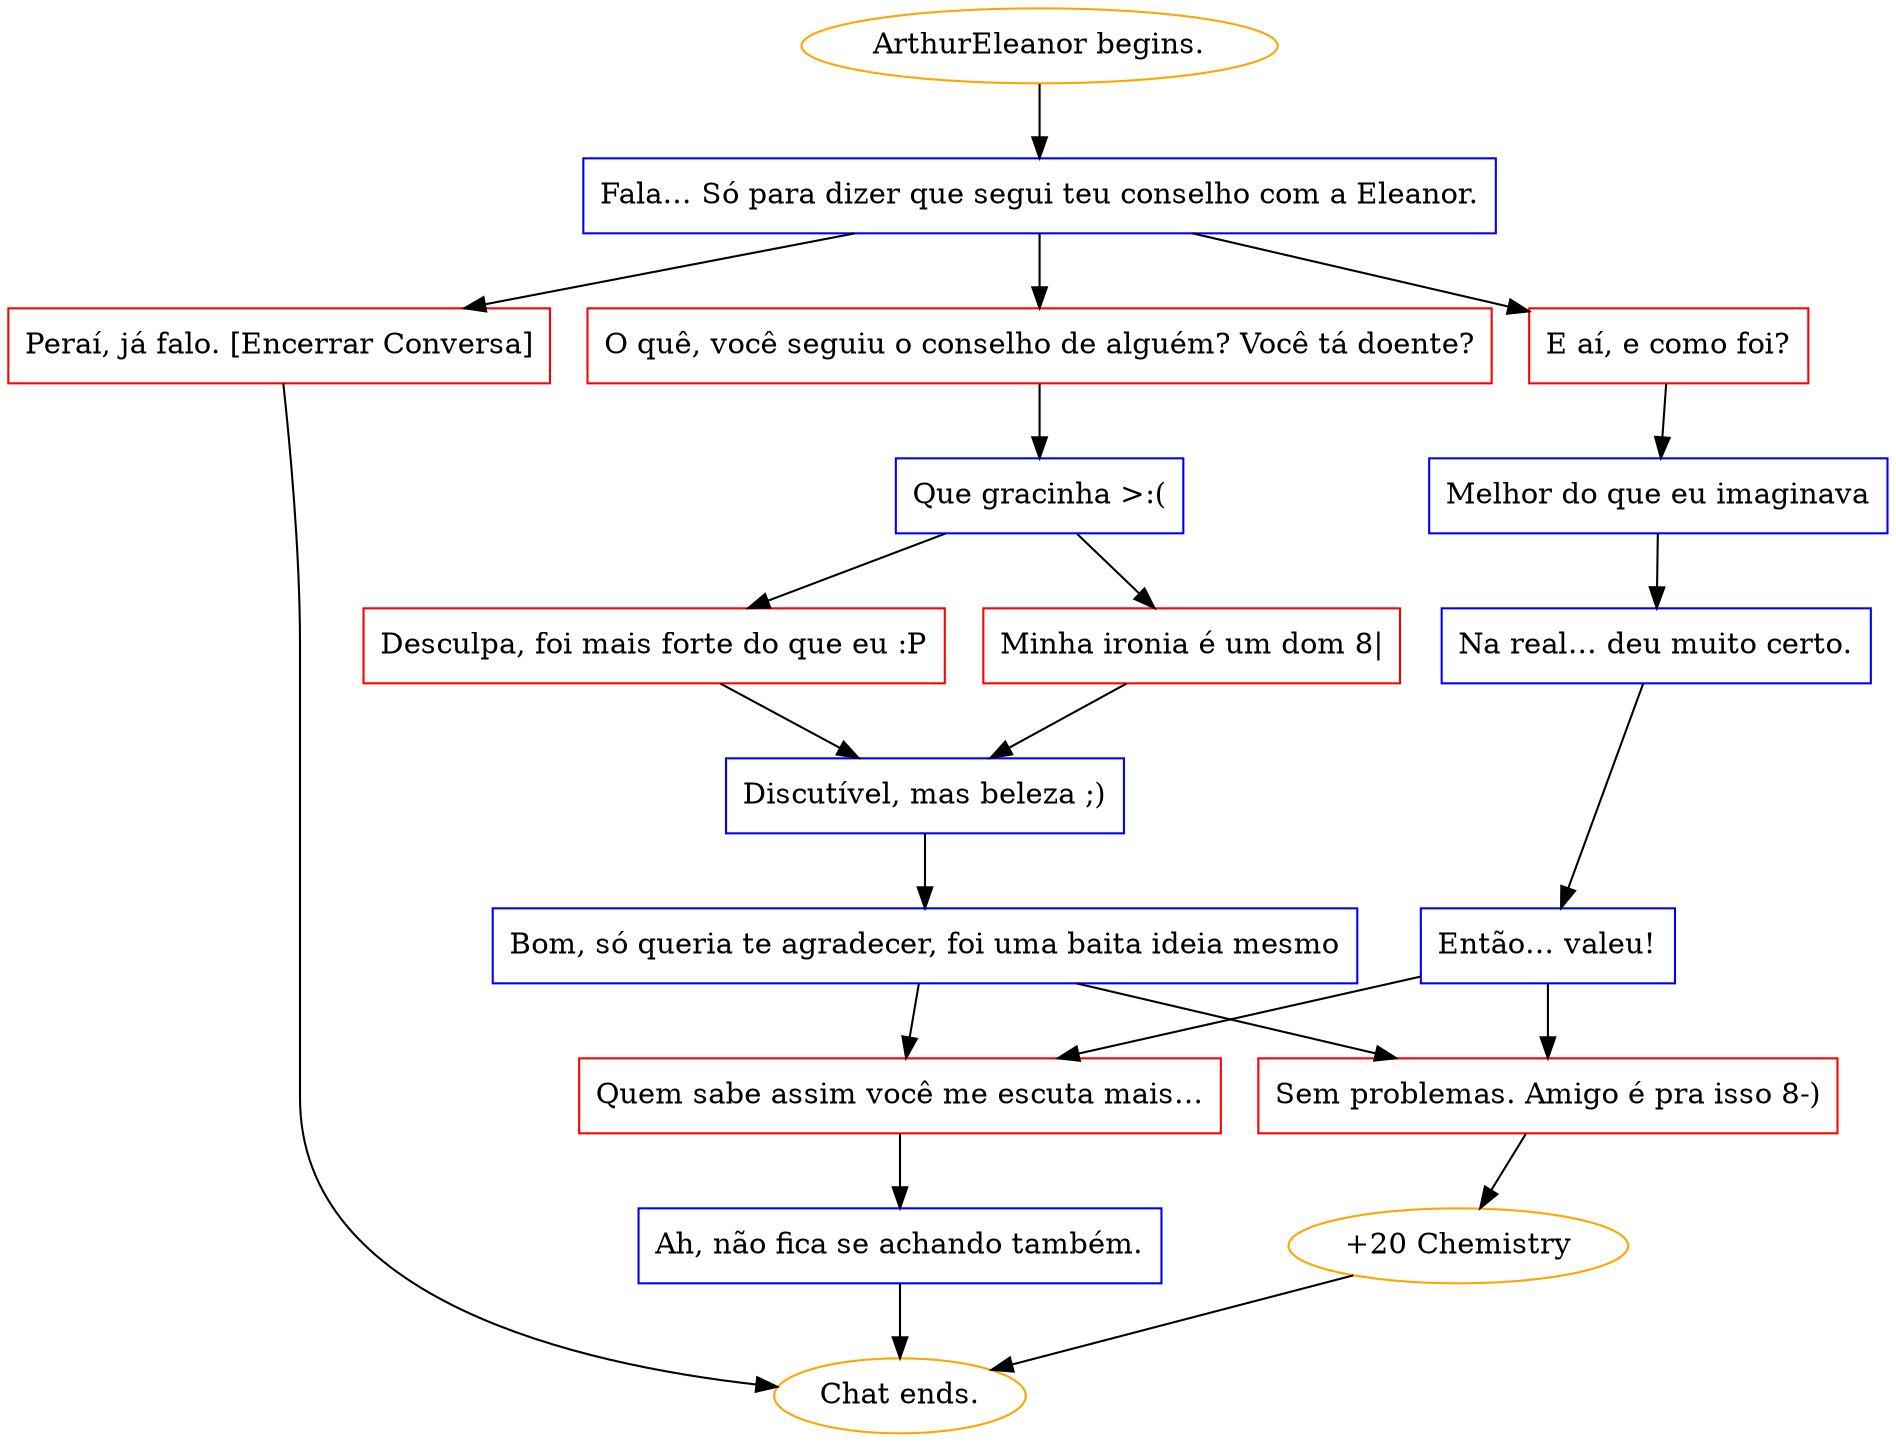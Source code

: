 digraph {
	"ArthurEleanor begins." [color=orange];
		"ArthurEleanor begins." -> j751734886;
	j751734886 [label="Fala… Só para dizer que segui teu conselho com a Eleanor.",shape=box,color=blue];
		j751734886 -> j3163171804;
		j751734886 -> j3689864240;
		j751734886 -> j3281387376;
	j3163171804 [label="E aí, e como foi?",shape=box,color=red];
		j3163171804 -> j3127091818;
	j3689864240 [label="O quê, você seguiu o conselho de alguém? Você tá doente?",shape=box,color=red];
		j3689864240 -> j2103234809;
	j3281387376 [label="Peraí, já falo. [Encerrar Conversa]",shape=box,color=red];
		j3281387376 -> "Chat ends.";
	j3127091818 [label="Melhor do que eu imaginava",shape=box,color=blue];
		j3127091818 -> j3450447317;
	j2103234809 [label="Que gracinha >:(",shape=box,color=blue];
		j2103234809 -> j1452059850;
		j2103234809 -> j2428083353;
	"Chat ends." [color=orange];
	j3450447317 [label="Na real… deu muito certo.",shape=box,color=blue];
		j3450447317 -> j3508399756;
	j1452059850 [label="Desculpa, foi mais forte do que eu :P",shape=box,color=red];
		j1452059850 -> j1148271607;
	j2428083353 [label="Minha ironia é um dom 8|",shape=box,color=red];
		j2428083353 -> j1148271607;
	j3508399756 [label="Então… valeu!",shape=box,color=blue];
		j3508399756 -> j4243581546;
		j3508399756 -> j1495496095;
	j1148271607 [label="Discutível, mas beleza ;)",shape=box,color=blue];
		j1148271607 -> j2663738909;
	j4243581546 [label="Sem problemas. Amigo é pra isso 8-)",shape=box,color=red];
		j4243581546 -> j367054140;
	j1495496095 [label="Quem sabe assim você me escuta mais…",shape=box,color=red];
		j1495496095 -> j3160255308;
	j2663738909 [label="Bom, só queria te agradecer, foi uma baita ideia mesmo",shape=box,color=blue];
		j2663738909 -> j4243581546;
		j2663738909 -> j1495496095;
	j367054140 [label="+20 Chemistry",color=orange];
		j367054140 -> "Chat ends.";
	j3160255308 [label="Ah, não fica se achando também.",shape=box,color=blue];
		j3160255308 -> "Chat ends.";
}